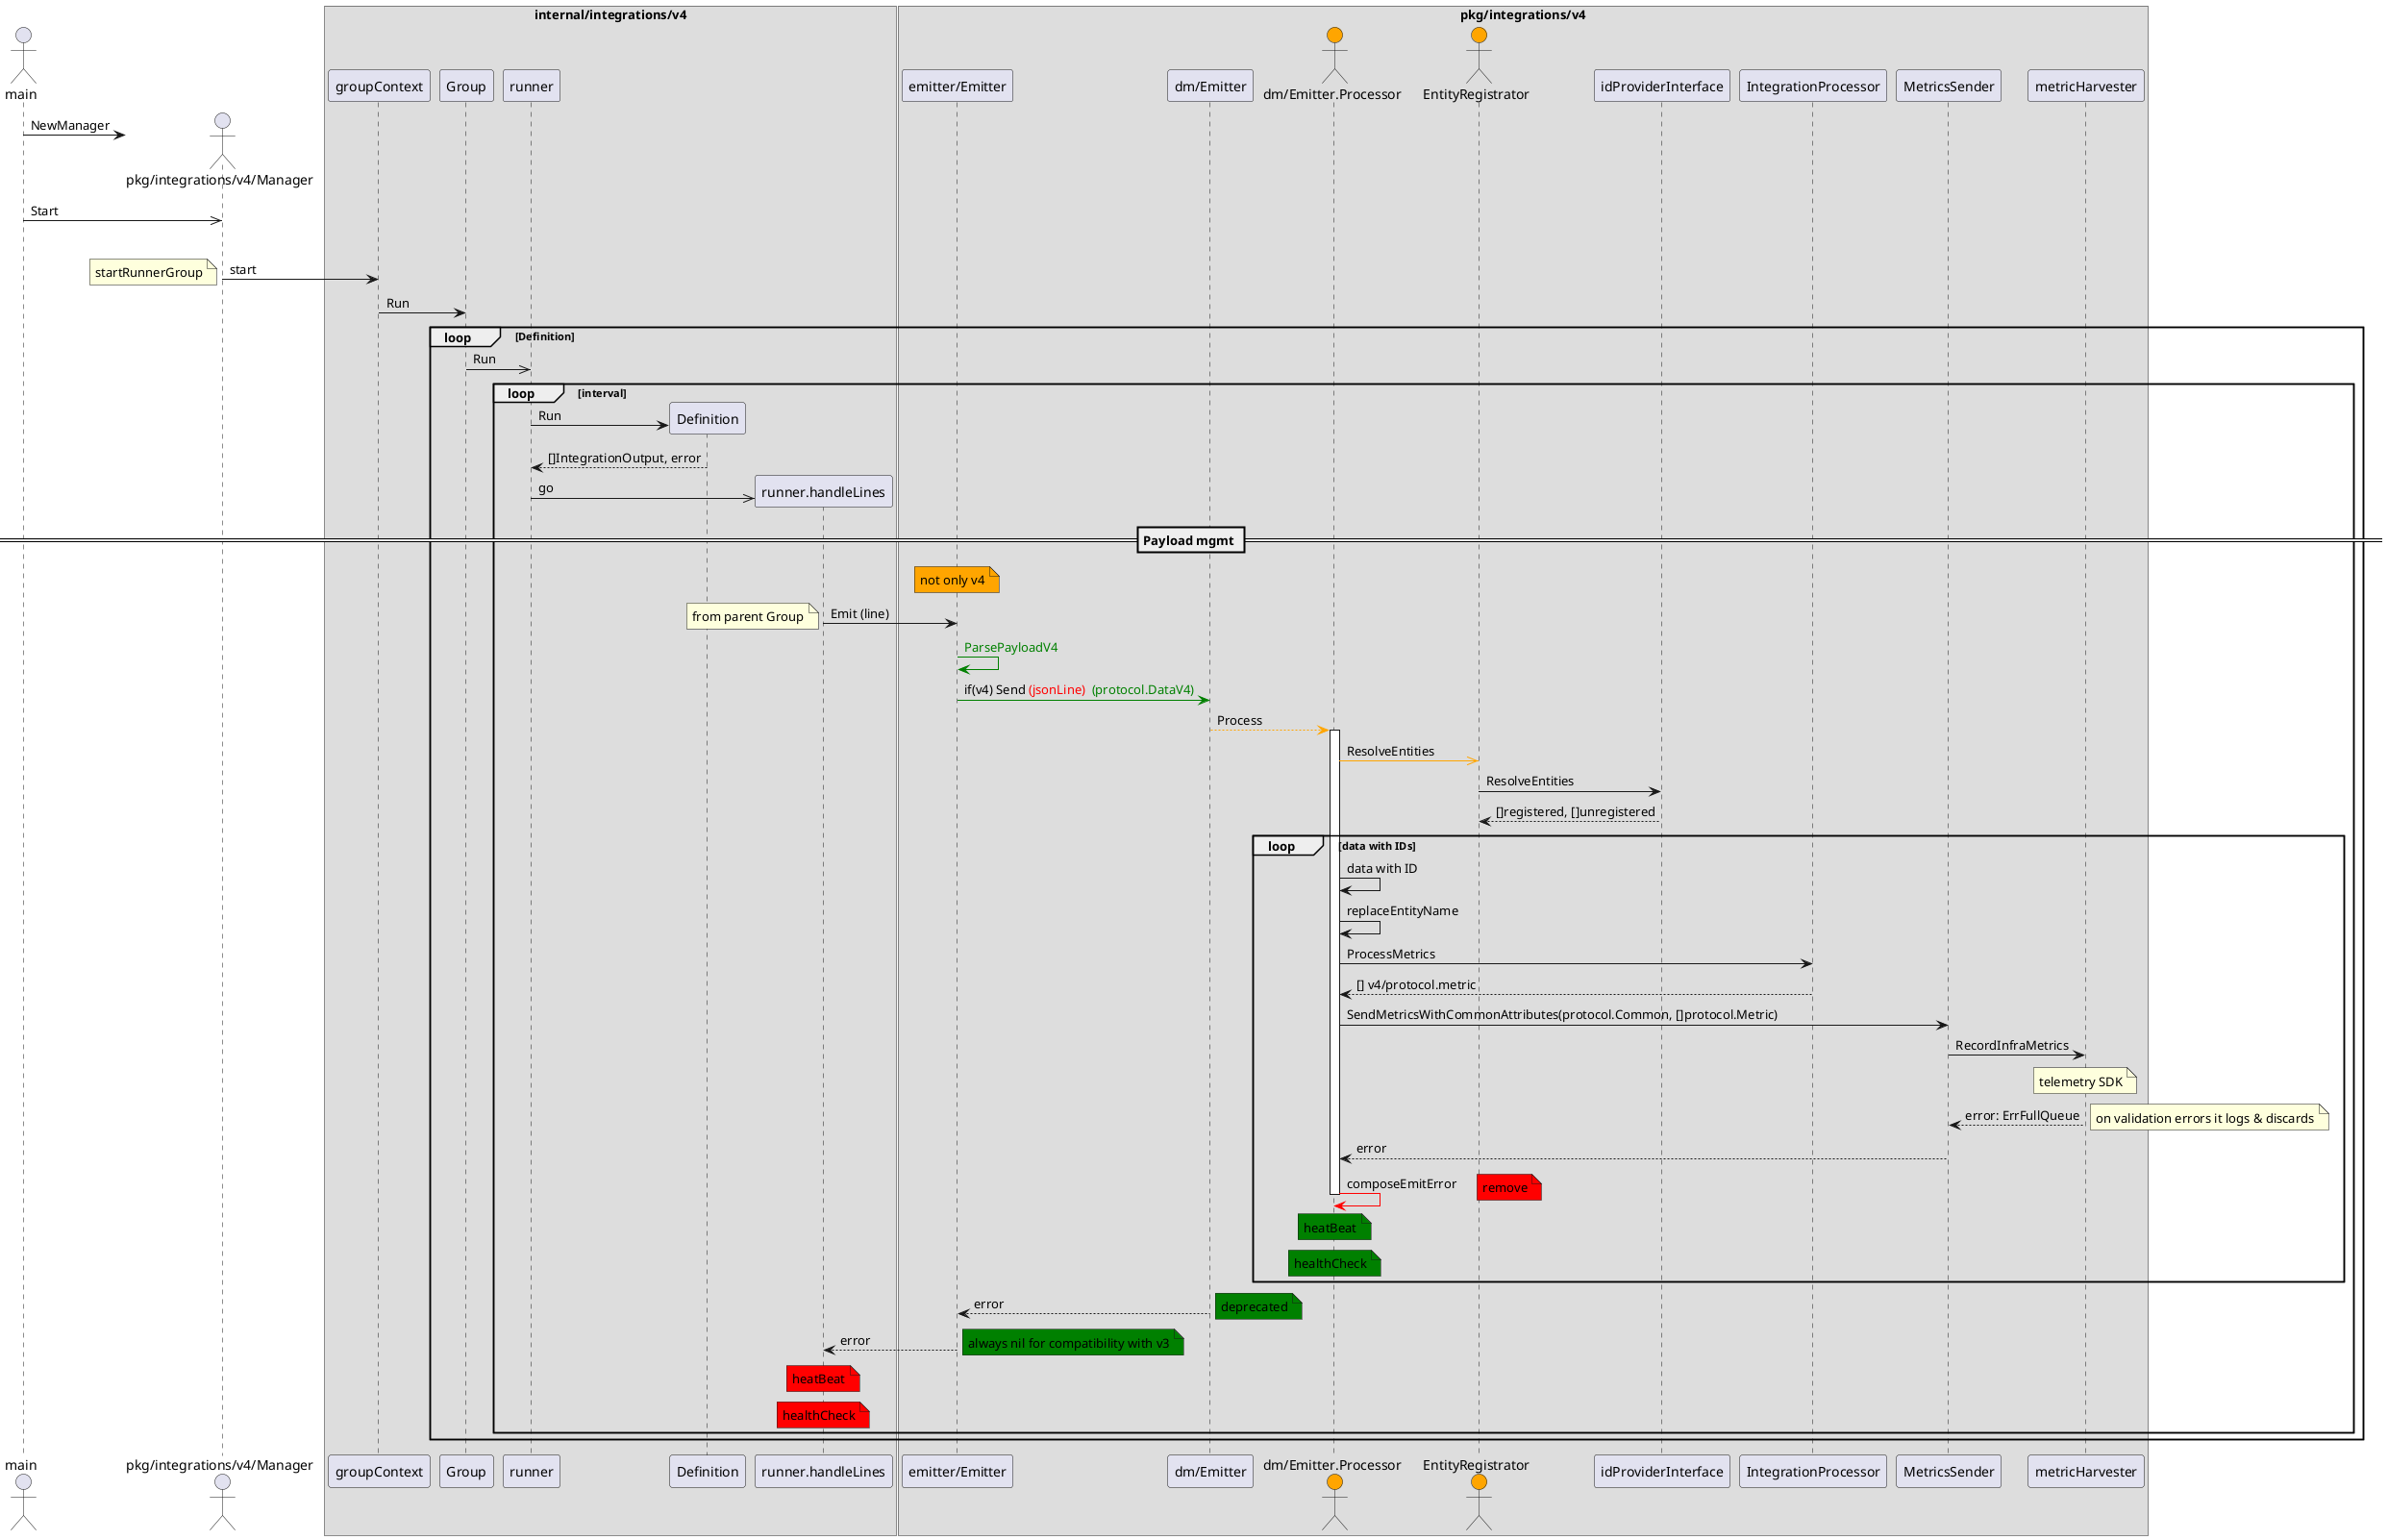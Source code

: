 @startuml

actor main
actor "pkg/integrations/v4/Manager"
create "pkg/integrations/v4/Manager"
main -> "pkg/integrations/v4/Manager": NewManager

main ->> "pkg/integrations/v4/Manager": Start

'create  "pkg/integrations/v4/emitter"

box "internal/integrations/v4"

loop groupContext

    "pkg/integrations/v4/Manager" -> "groupContext" : start
    note left: startRunnerGroup
    "groupContext" -> Group : Run

    loop Definition
        Group ->> runner : Run

        loop interval

        create Definition
        runner -> Definition : Run
        runner <-- Definition : []IntegrationOutput, error

        create "runner.handleLines"
        runner ->> "runner.handleLines" : go

end box

box "pkg/integrations/v4"

        == Payload mgmt ==

        note over "emitter/Emitter" #orange : not only v4

        "runner.handleLines" -> "emitter/Emitter" : Emit (line)
        note left : from parent Group

        "emitter/Emitter" -[#green]> "emitter/Emitter" : <font color=green>ParsePayloadV4


        "emitter/Emitter" -[#green]> "dm/Emitter" : if(v4) Send <font color=red>(jsonLine)  <font color=green>(protocol.DataV4)

        actor "dm/Emitter.Processor" #orange

         "dm/Emitter" --[#orange]> "dm/Emitter.Processor" : Process
        activate "dm/Emitter.Processor"

        actor EntityRegistrator #orange

        "dm/Emitter.Processor" -[#orange]>> EntityRegistrator : ResolveEntities
        EntityRegistrator -> idProviderInterface : ResolveEntities
        EntityRegistrator <-- idProviderInterface : []registered, []unregistered
'        "dm/Emitter.Processor" <[#orange]-- EntityRegistrator : []registered, []unregistered

        loop data with IDs

        "dm/Emitter.Processor" -> "dm/Emitter.Processor" : data with ID
        "dm/Emitter.Processor" -> "dm/Emitter.Processor" : replaceEntityName

        "dm/Emitter.Processor" -> "IntegrationProcessor" : ProcessMetrics
        "dm/Emitter.Processor" <-- "IntegrationProcessor" : [] v4/protocol.metric

        "dm/Emitter.Processor" -> MetricsSender : SendMetricsWithCommonAttributes(protocol.Common, []protocol.Metric)

        MetricsSender -> metricHarvester : RecordInfraMetrics

        note over metricHarvester : telemetry SDK

        MetricsSender <-- metricHarvester : error: ErrFullQueue
        note right : on validation errors it logs & discards

        "dm/Emitter.Processor" <-- MetricsSender : error

        "dm/Emitter.Processor" -[#red]> "dm/Emitter.Processor" : composeEmitError
        note right #red : remove
        note over "dm/Emitter.Processor" #green : heatBeat
        note over "dm/Emitter.Processor" #green : healthCheck

        deactivate "dm/Emitter.Processor"

        end

        "emitter/Emitter" <-- "dm/Emitter" : error
        note right #green : deprecated

        "runner.handleLines" <-- "emitter/Emitter" : error
        note right #green : always nil for compatibility with v3

        note over "runner.handleLines" #red : heatBeat
        note over "runner.handleLines" #red : healthCheck

    end

end

end box

@enduml

